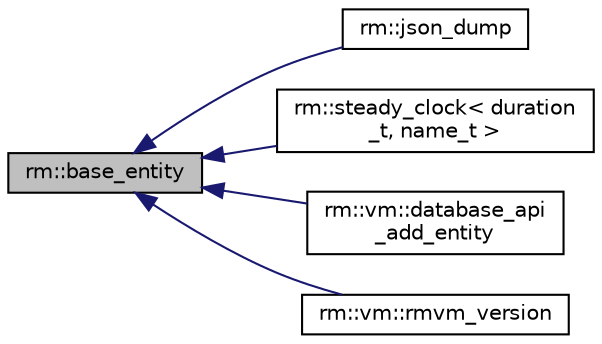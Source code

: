 digraph "rm::base_entity"
{
 // LATEX_PDF_SIZE
  bgcolor="transparent";
  edge [fontname="Helvetica",fontsize="10",labelfontname="Helvetica",labelfontsize="10"];
  node [fontname="Helvetica",fontsize="10",shape=record];
  rankdir="LR";
  Node1 [label="rm::base_entity",height=0.2,width=0.4,color="black", fillcolor="grey75", style="filled", fontcolor="black",tooltip=" "];
  Node1 -> Node2 [dir="back",color="midnightblue",fontsize="10",style="solid",fontname="Helvetica"];
  Node2 [label="rm::json_dump",height=0.2,width=0.4,color="black",URL="$structrm_1_1json__dump.html",tooltip=" "];
  Node1 -> Node3 [dir="back",color="midnightblue",fontsize="10",style="solid",fontname="Helvetica"];
  Node3 [label="rm::steady_clock\< duration\l_t, name_t \>",height=0.2,width=0.4,color="black",URL="$structrm_1_1steady__clock.html",tooltip=" "];
  Node1 -> Node4 [dir="back",color="midnightblue",fontsize="10",style="solid",fontname="Helvetica"];
  Node4 [label="rm::vm::database_api\l_add_entity",height=0.2,width=0.4,color="black",URL="$structrm_1_1vm_1_1database__api__add__entity.html",tooltip=" "];
  Node1 -> Node5 [dir="back",color="midnightblue",fontsize="10",style="solid",fontname="Helvetica"];
  Node5 [label="rm::vm::rmvm_version",height=0.2,width=0.4,color="black",URL="$structrm_1_1vm_1_1rmvm__version.html",tooltip=" "];
}
